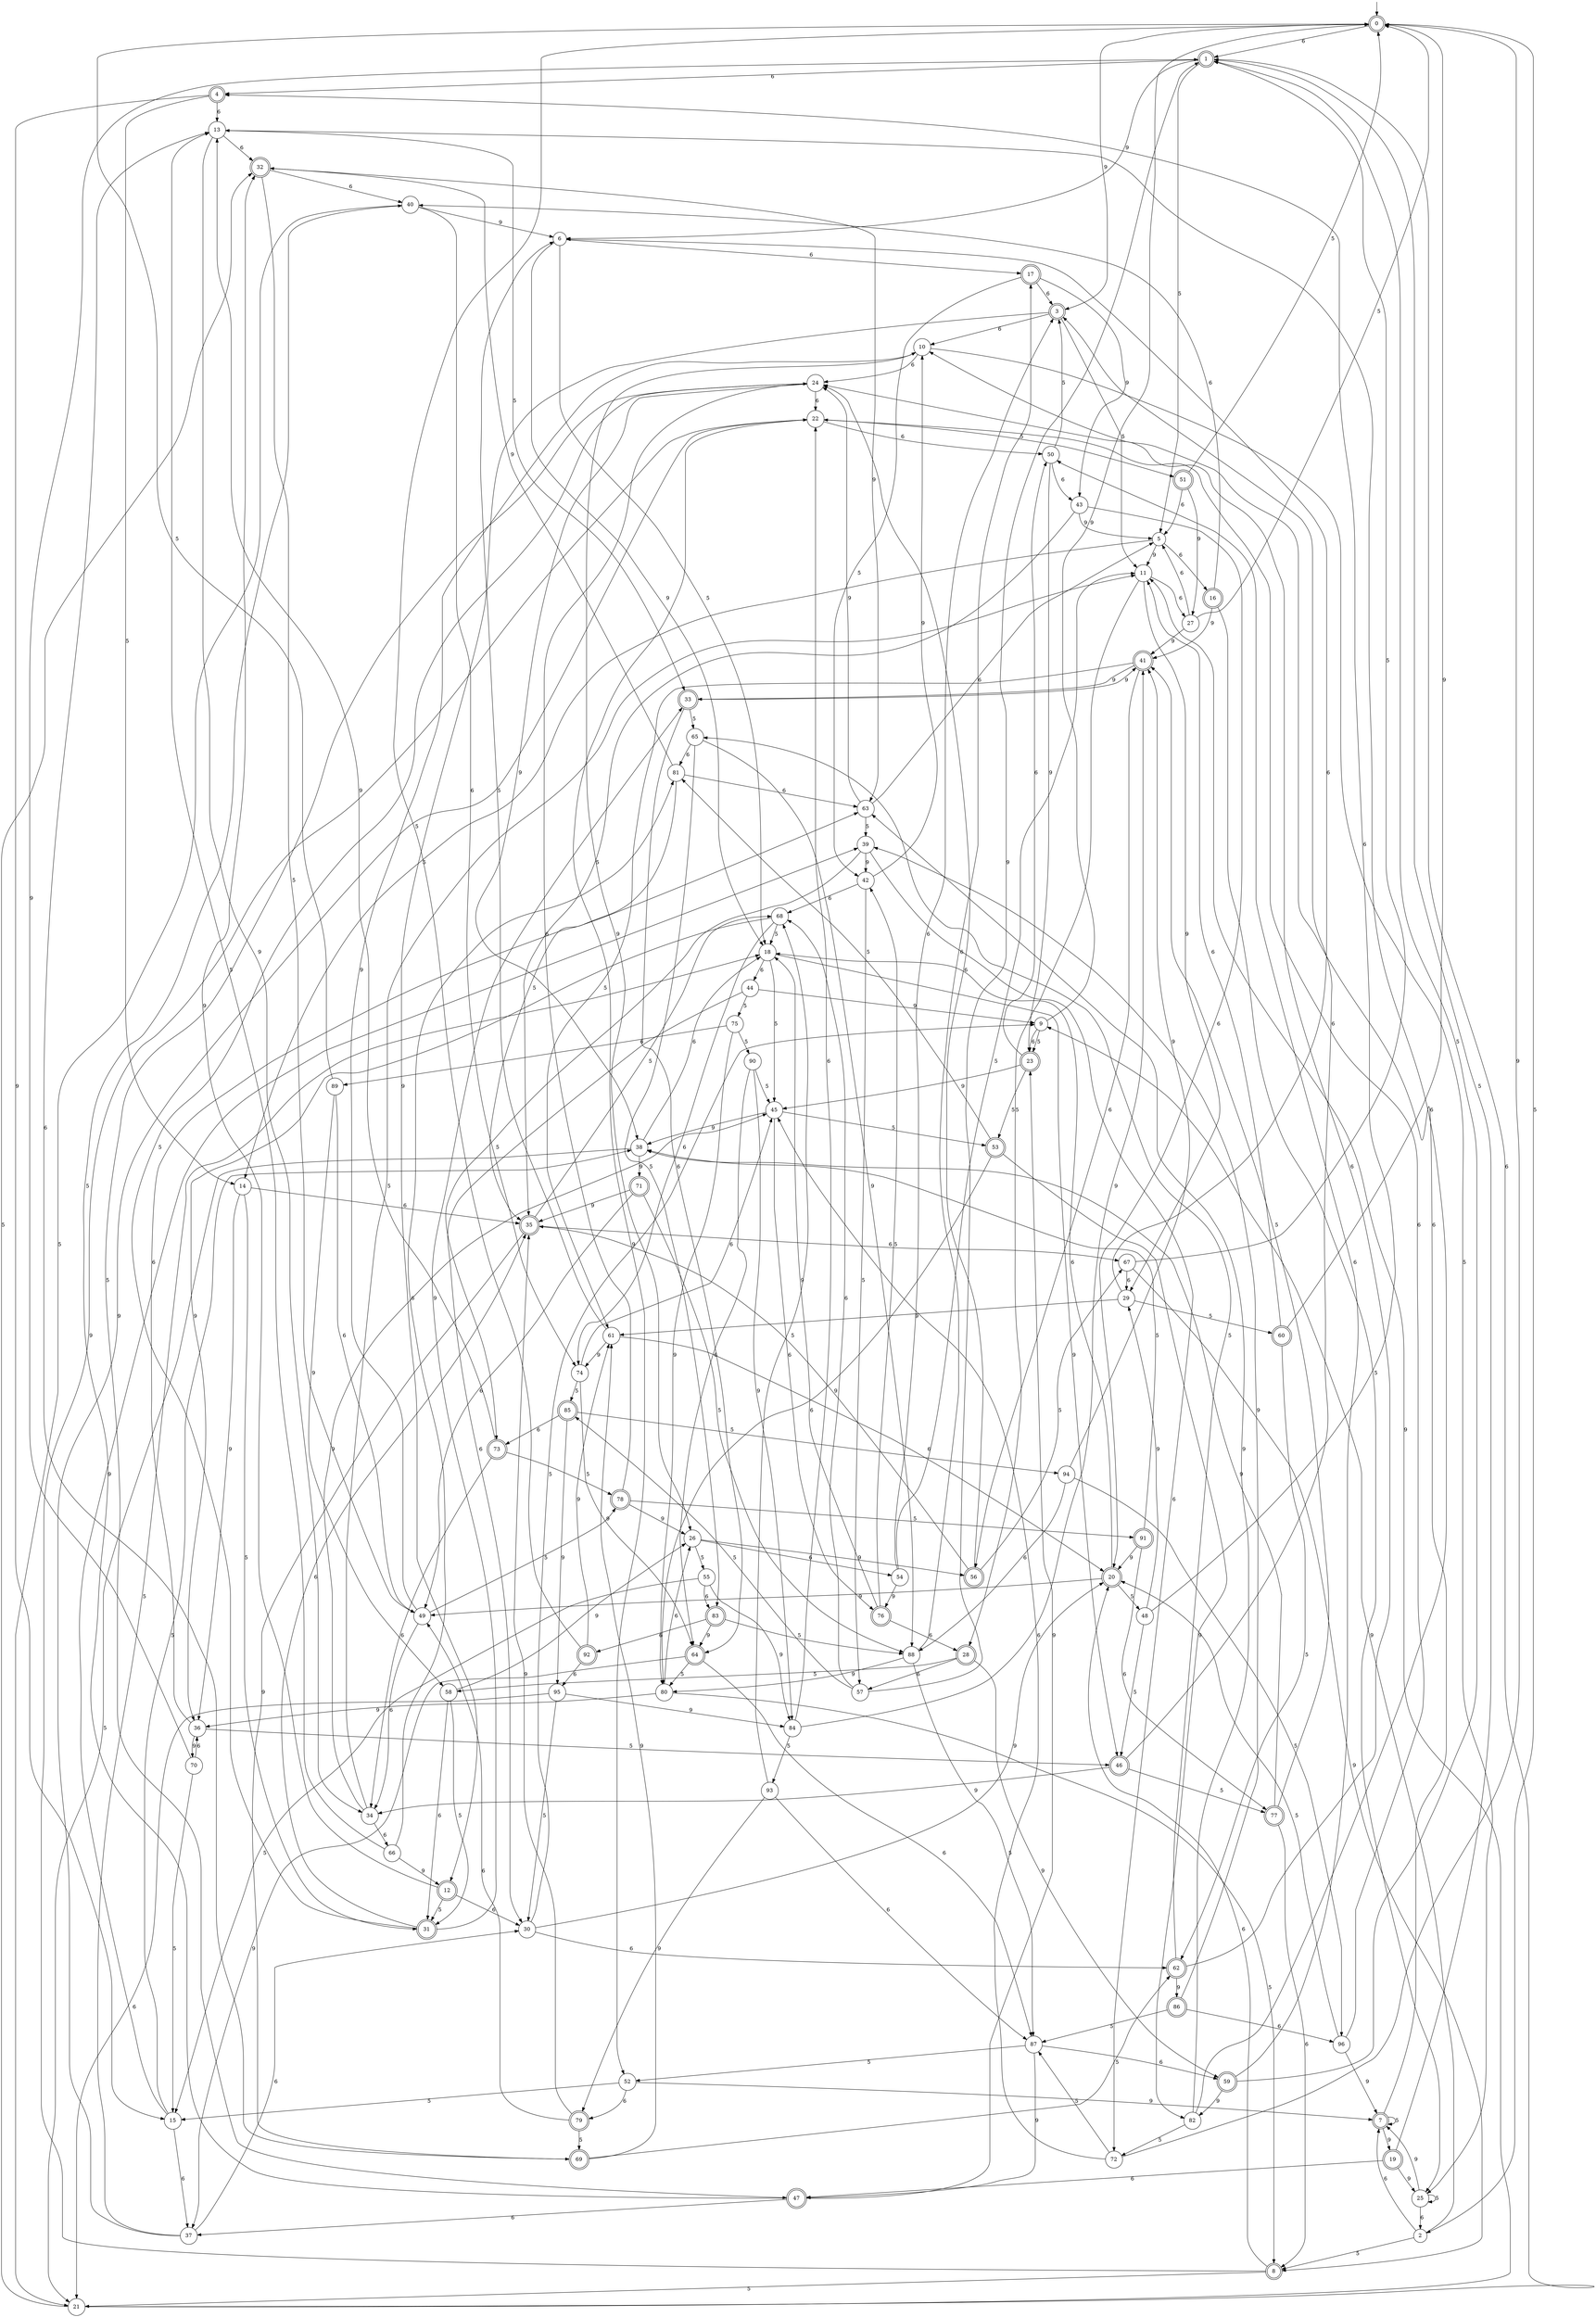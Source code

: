 digraph g {

	s0 [shape="doublecircle" label="0"];
	s1 [shape="doublecircle" label="1"];
	s2 [shape="circle" label="2"];
	s3 [shape="doublecircle" label="3"];
	s4 [shape="doublecircle" label="4"];
	s5 [shape="circle" label="5"];
	s6 [shape="circle" label="6"];
	s7 [shape="doublecircle" label="7"];
	s8 [shape="doublecircle" label="8"];
	s9 [shape="circle" label="9"];
	s10 [shape="circle" label="10"];
	s11 [shape="circle" label="11"];
	s12 [shape="doublecircle" label="12"];
	s13 [shape="circle" label="13"];
	s14 [shape="circle" label="14"];
	s15 [shape="circle" label="15"];
	s16 [shape="doublecircle" label="16"];
	s17 [shape="doublecircle" label="17"];
	s18 [shape="circle" label="18"];
	s19 [shape="doublecircle" label="19"];
	s20 [shape="doublecircle" label="20"];
	s21 [shape="circle" label="21"];
	s22 [shape="circle" label="22"];
	s23 [shape="doublecircle" label="23"];
	s24 [shape="circle" label="24"];
	s25 [shape="circle" label="25"];
	s26 [shape="circle" label="26"];
	s27 [shape="circle" label="27"];
	s28 [shape="doublecircle" label="28"];
	s29 [shape="circle" label="29"];
	s30 [shape="circle" label="30"];
	s31 [shape="doublecircle" label="31"];
	s32 [shape="doublecircle" label="32"];
	s33 [shape="doublecircle" label="33"];
	s34 [shape="circle" label="34"];
	s35 [shape="doublecircle" label="35"];
	s36 [shape="circle" label="36"];
	s37 [shape="circle" label="37"];
	s38 [shape="circle" label="38"];
	s39 [shape="circle" label="39"];
	s40 [shape="circle" label="40"];
	s41 [shape="doublecircle" label="41"];
	s42 [shape="circle" label="42"];
	s43 [shape="circle" label="43"];
	s44 [shape="circle" label="44"];
	s45 [shape="circle" label="45"];
	s46 [shape="doublecircle" label="46"];
	s47 [shape="doublecircle" label="47"];
	s48 [shape="circle" label="48"];
	s49 [shape="circle" label="49"];
	s50 [shape="circle" label="50"];
	s51 [shape="doublecircle" label="51"];
	s52 [shape="circle" label="52"];
	s53 [shape="doublecircle" label="53"];
	s54 [shape="circle" label="54"];
	s55 [shape="circle" label="55"];
	s56 [shape="doublecircle" label="56"];
	s57 [shape="circle" label="57"];
	s58 [shape="circle" label="58"];
	s59 [shape="doublecircle" label="59"];
	s60 [shape="doublecircle" label="60"];
	s61 [shape="circle" label="61"];
	s62 [shape="doublecircle" label="62"];
	s63 [shape="circle" label="63"];
	s64 [shape="doublecircle" label="64"];
	s65 [shape="circle" label="65"];
	s66 [shape="circle" label="66"];
	s67 [shape="circle" label="67"];
	s68 [shape="circle" label="68"];
	s69 [shape="doublecircle" label="69"];
	s70 [shape="circle" label="70"];
	s71 [shape="doublecircle" label="71"];
	s72 [shape="circle" label="72"];
	s73 [shape="doublecircle" label="73"];
	s74 [shape="circle" label="74"];
	s75 [shape="circle" label="75"];
	s76 [shape="doublecircle" label="76"];
	s77 [shape="doublecircle" label="77"];
	s78 [shape="doublecircle" label="78"];
	s79 [shape="doublecircle" label="79"];
	s80 [shape="circle" label="80"];
	s81 [shape="circle" label="81"];
	s82 [shape="circle" label="82"];
	s83 [shape="doublecircle" label="83"];
	s84 [shape="circle" label="84"];
	s85 [shape="doublecircle" label="85"];
	s86 [shape="doublecircle" label="86"];
	s87 [shape="circle" label="87"];
	s88 [shape="circle" label="88"];
	s89 [shape="circle" label="89"];
	s90 [shape="circle" label="90"];
	s91 [shape="doublecircle" label="91"];
	s92 [shape="doublecircle" label="92"];
	s93 [shape="circle" label="93"];
	s94 [shape="circle" label="94"];
	s95 [shape="circle" label="95"];
	s96 [shape="circle" label="96"];
	s0 -> s1 [label="6"];
	s0 -> s2 [label="5"];
	s0 -> s3 [label="9"];
	s1 -> s4 [label="6"];
	s1 -> s5 [label="5"];
	s1 -> s6 [label="9"];
	s2 -> s7 [label="6"];
	s2 -> s8 [label="5"];
	s2 -> s9 [label="9"];
	s3 -> s10 [label="6"];
	s3 -> s11 [label="5"];
	s3 -> s12 [label="9"];
	s4 -> s13 [label="6"];
	s4 -> s14 [label="5"];
	s4 -> s15 [label="9"];
	s5 -> s16 [label="6"];
	s5 -> s14 [label="5"];
	s5 -> s11 [label="9"];
	s6 -> s17 [label="6"];
	s6 -> s18 [label="5"];
	s6 -> s18 [label="9"];
	s7 -> s10 [label="6"];
	s7 -> s7 [label="5"];
	s7 -> s19 [label="9"];
	s8 -> s20 [label="6"];
	s8 -> s21 [label="5"];
	s8 -> s22 [label="9"];
	s9 -> s23 [label="6"];
	s9 -> s23 [label="5"];
	s9 -> s0 [label="9"];
	s10 -> s24 [label="6"];
	s10 -> s25 [label="5"];
	s10 -> s26 [label="9"];
	s11 -> s27 [label="6"];
	s11 -> s28 [label="5"];
	s11 -> s29 [label="9"];
	s12 -> s30 [label="6"];
	s12 -> s31 [label="5"];
	s12 -> s32 [label="9"];
	s13 -> s32 [label="6"];
	s13 -> s33 [label="5"];
	s13 -> s34 [label="9"];
	s14 -> s35 [label="6"];
	s14 -> s31 [label="5"];
	s14 -> s36 [label="9"];
	s15 -> s37 [label="6"];
	s15 -> s38 [label="5"];
	s15 -> s39 [label="9"];
	s16 -> s40 [label="6"];
	s16 -> s25 [label="5"];
	s16 -> s41 [label="9"];
	s17 -> s3 [label="6"];
	s17 -> s42 [label="5"];
	s17 -> s43 [label="9"];
	s18 -> s44 [label="6"];
	s18 -> s45 [label="5"];
	s18 -> s46 [label="9"];
	s19 -> s47 [label="6"];
	s19 -> s1 [label="5"];
	s19 -> s25 [label="9"];
	s20 -> s18 [label="6"];
	s20 -> s48 [label="5"];
	s20 -> s49 [label="9"];
	s21 -> s1 [label="6"];
	s21 -> s32 [label="5"];
	s21 -> s11 [label="9"];
	s22 -> s50 [label="6"];
	s22 -> s51 [label="5"];
	s22 -> s52 [label="9"];
	s23 -> s50 [label="6"];
	s23 -> s53 [label="5"];
	s23 -> s45 [label="9"];
	s24 -> s22 [label="6"];
	s24 -> s47 [label="5"];
	s24 -> s38 [label="9"];
	s25 -> s2 [label="6"];
	s25 -> s25 [label="5"];
	s25 -> s7 [label="9"];
	s26 -> s54 [label="6"];
	s26 -> s55 [label="5"];
	s26 -> s56 [label="9"];
	s27 -> s5 [label="6"];
	s27 -> s0 [label="5"];
	s27 -> s41 [label="9"];
	s28 -> s57 [label="6"];
	s28 -> s58 [label="5"];
	s28 -> s59 [label="9"];
	s29 -> s6 [label="6"];
	s29 -> s60 [label="5"];
	s29 -> s61 [label="9"];
	s30 -> s62 [label="6"];
	s30 -> s9 [label="5"];
	s30 -> s20 [label="9"];
	s31 -> s35 [label="6"];
	s31 -> s24 [label="5"];
	s31 -> s33 [label="9"];
	s32 -> s40 [label="6"];
	s32 -> s49 [label="5"];
	s32 -> s63 [label="9"];
	s33 -> s64 [label="6"];
	s33 -> s65 [label="5"];
	s33 -> s41 [label="9"];
	s34 -> s66 [label="6"];
	s34 -> s11 [label="5"];
	s34 -> s45 [label="9"];
	s35 -> s67 [label="6"];
	s35 -> s68 [label="5"];
	s35 -> s69 [label="9"];
	s36 -> s63 [label="6"];
	s36 -> s46 [label="5"];
	s36 -> s70 [label="9"];
	s37 -> s30 [label="6"];
	s37 -> s18 [label="5"];
	s37 -> s22 [label="9"];
	s38 -> s18 [label="6"];
	s38 -> s21 [label="5"];
	s38 -> s71 [label="9"];
	s39 -> s72 [label="6"];
	s39 -> s73 [label="5"];
	s39 -> s42 [label="9"];
	s40 -> s74 [label="6"];
	s40 -> s21 [label="5"];
	s40 -> s6 [label="9"];
	s41 -> s56 [label="6"];
	s41 -> s61 [label="5"];
	s41 -> s33 [label="9"];
	s42 -> s68 [label="6"];
	s42 -> s57 [label="5"];
	s42 -> s10 [label="9"];
	s43 -> s20 [label="6"];
	s43 -> s35 [label="5"];
	s43 -> s5 [label="9"];
	s44 -> s30 [label="6"];
	s44 -> s75 [label="5"];
	s44 -> s9 [label="9"];
	s45 -> s76 [label="6"];
	s45 -> s53 [label="5"];
	s45 -> s38 [label="9"];
	s46 -> s3 [label="6"];
	s46 -> s77 [label="5"];
	s46 -> s34 [label="9"];
	s47 -> s37 [label="6"];
	s47 -> s40 [label="5"];
	s47 -> s23 [label="9"];
	s48 -> s4 [label="6"];
	s48 -> s46 [label="5"];
	s48 -> s29 [label="9"];
	s49 -> s34 [label="6"];
	s49 -> s78 [label="5"];
	s49 -> s10 [label="9"];
	s50 -> s43 [label="6"];
	s50 -> s3 [label="5"];
	s50 -> s23 [label="9"];
	s51 -> s5 [label="6"];
	s51 -> s0 [label="5"];
	s51 -> s27 [label="9"];
	s52 -> s79 [label="6"];
	s52 -> s15 [label="5"];
	s52 -> s7 [label="9"];
	s53 -> s80 [label="6"];
	s53 -> s81 [label="5"];
	s53 -> s82 [label="9"];
	s54 -> s3 [label="6"];
	s54 -> s11 [label="5"];
	s54 -> s76 [label="9"];
	s55 -> s83 [label="6"];
	s55 -> s15 [label="5"];
	s55 -> s84 [label="9"];
	s56 -> s24 [label="6"];
	s56 -> s67 [label="5"];
	s56 -> s35 [label="9"];
	s57 -> s68 [label="6"];
	s57 -> s85 [label="5"];
	s57 -> s1 [label="9"];
	s58 -> s31 [label="6"];
	s58 -> s31 [label="5"];
	s58 -> s26 [label="9"];
	s59 -> s50 [label="6"];
	s59 -> s1 [label="5"];
	s59 -> s82 [label="9"];
	s60 -> s11 [label="6"];
	s60 -> s62 [label="5"];
	s60 -> s0 [label="9"];
	s61 -> s20 [label="6"];
	s61 -> s6 [label="5"];
	s61 -> s74 [label="9"];
	s62 -> s24 [label="6"];
	s62 -> s65 [label="5"];
	s62 -> s86 [label="9"];
	s63 -> s5 [label="6"];
	s63 -> s39 [label="5"];
	s63 -> s24 [label="9"];
	s64 -> s87 [label="6"];
	s64 -> s80 [label="5"];
	s64 -> s37 [label="9"];
	s65 -> s81 [label="6"];
	s65 -> s83 [label="5"];
	s65 -> s88 [label="9"];
	s66 -> s81 [label="6"];
	s66 -> s13 [label="5"];
	s66 -> s12 [label="9"];
	s67 -> s29 [label="6"];
	s67 -> s1 [label="5"];
	s67 -> s8 [label="9"];
	s68 -> s74 [label="6"];
	s68 -> s18 [label="5"];
	s68 -> s36 [label="9"];
	s69 -> s13 [label="6"];
	s69 -> s62 [label="5"];
	s69 -> s61 [label="9"];
	s70 -> s36 [label="6"];
	s70 -> s15 [label="5"];
	s70 -> s1 [label="9"];
	s71 -> s49 [label="6"];
	s71 -> s88 [label="5"];
	s71 -> s35 [label="9"];
	s72 -> s45 [label="6"];
	s72 -> s87 [label="5"];
	s72 -> s0 [label="9"];
	s73 -> s34 [label="6"];
	s73 -> s78 [label="5"];
	s73 -> s13 [label="9"];
	s74 -> s45 [label="6"];
	s74 -> s85 [label="5"];
	s74 -> s64 [label="9"];
	s75 -> s89 [label="6"];
	s75 -> s90 [label="5"];
	s75 -> s80 [label="9"];
	s76 -> s28 [label="6"];
	s76 -> s42 [label="5"];
	s76 -> s18 [label="9"];
	s77 -> s8 [label="6"];
	s77 -> s41 [label="5"];
	s77 -> s38 [label="9"];
	s78 -> s24 [label="6"];
	s78 -> s91 [label="5"];
	s78 -> s26 [label="9"];
	s79 -> s49 [label="6"];
	s79 -> s69 [label="5"];
	s79 -> s35 [label="9"];
	s80 -> s26 [label="6"];
	s80 -> s8 [label="5"];
	s80 -> s36 [label="9"];
	s81 -> s63 [label="6"];
	s81 -> s35 [label="5"];
	s81 -> s32 [label="9"];
	s82 -> s13 [label="6"];
	s82 -> s72 [label="5"];
	s82 -> s63 [label="9"];
	s83 -> s92 [label="6"];
	s83 -> s88 [label="5"];
	s83 -> s64 [label="9"];
	s84 -> s22 [label="6"];
	s84 -> s93 [label="5"];
	s84 -> s41 [label="9"];
	s85 -> s73 [label="6"];
	s85 -> s94 [label="5"];
	s85 -> s95 [label="9"];
	s86 -> s96 [label="6"];
	s86 -> s87 [label="5"];
	s86 -> s39 [label="9"];
	s87 -> s59 [label="6"];
	s87 -> s52 [label="5"];
	s87 -> s47 [label="9"];
	s88 -> s17 [label="6"];
	s88 -> s87 [label="5"];
	s88 -> s80 [label="9"];
	s89 -> s49 [label="6"];
	s89 -> s0 [label="5"];
	s89 -> s58 [label="9"];
	s90 -> s64 [label="6"];
	s90 -> s45 [label="5"];
	s90 -> s84 [label="9"];
	s91 -> s77 [label="6"];
	s91 -> s38 [label="5"];
	s91 -> s20 [label="9"];
	s92 -> s95 [label="6"];
	s92 -> s0 [label="5"];
	s92 -> s61 [label="9"];
	s93 -> s87 [label="6"];
	s93 -> s68 [label="5"];
	s93 -> s79 [label="9"];
	s94 -> s88 [label="6"];
	s94 -> s96 [label="5"];
	s94 -> s41 [label="9"];
	s95 -> s21 [label="6"];
	s95 -> s30 [label="5"];
	s95 -> s84 [label="9"];
	s96 -> s22 [label="6"];
	s96 -> s20 [label="5"];
	s96 -> s7 [label="9"];

__start0 [label="" shape="none" width="0" height="0"];
__start0 -> s0;

}

